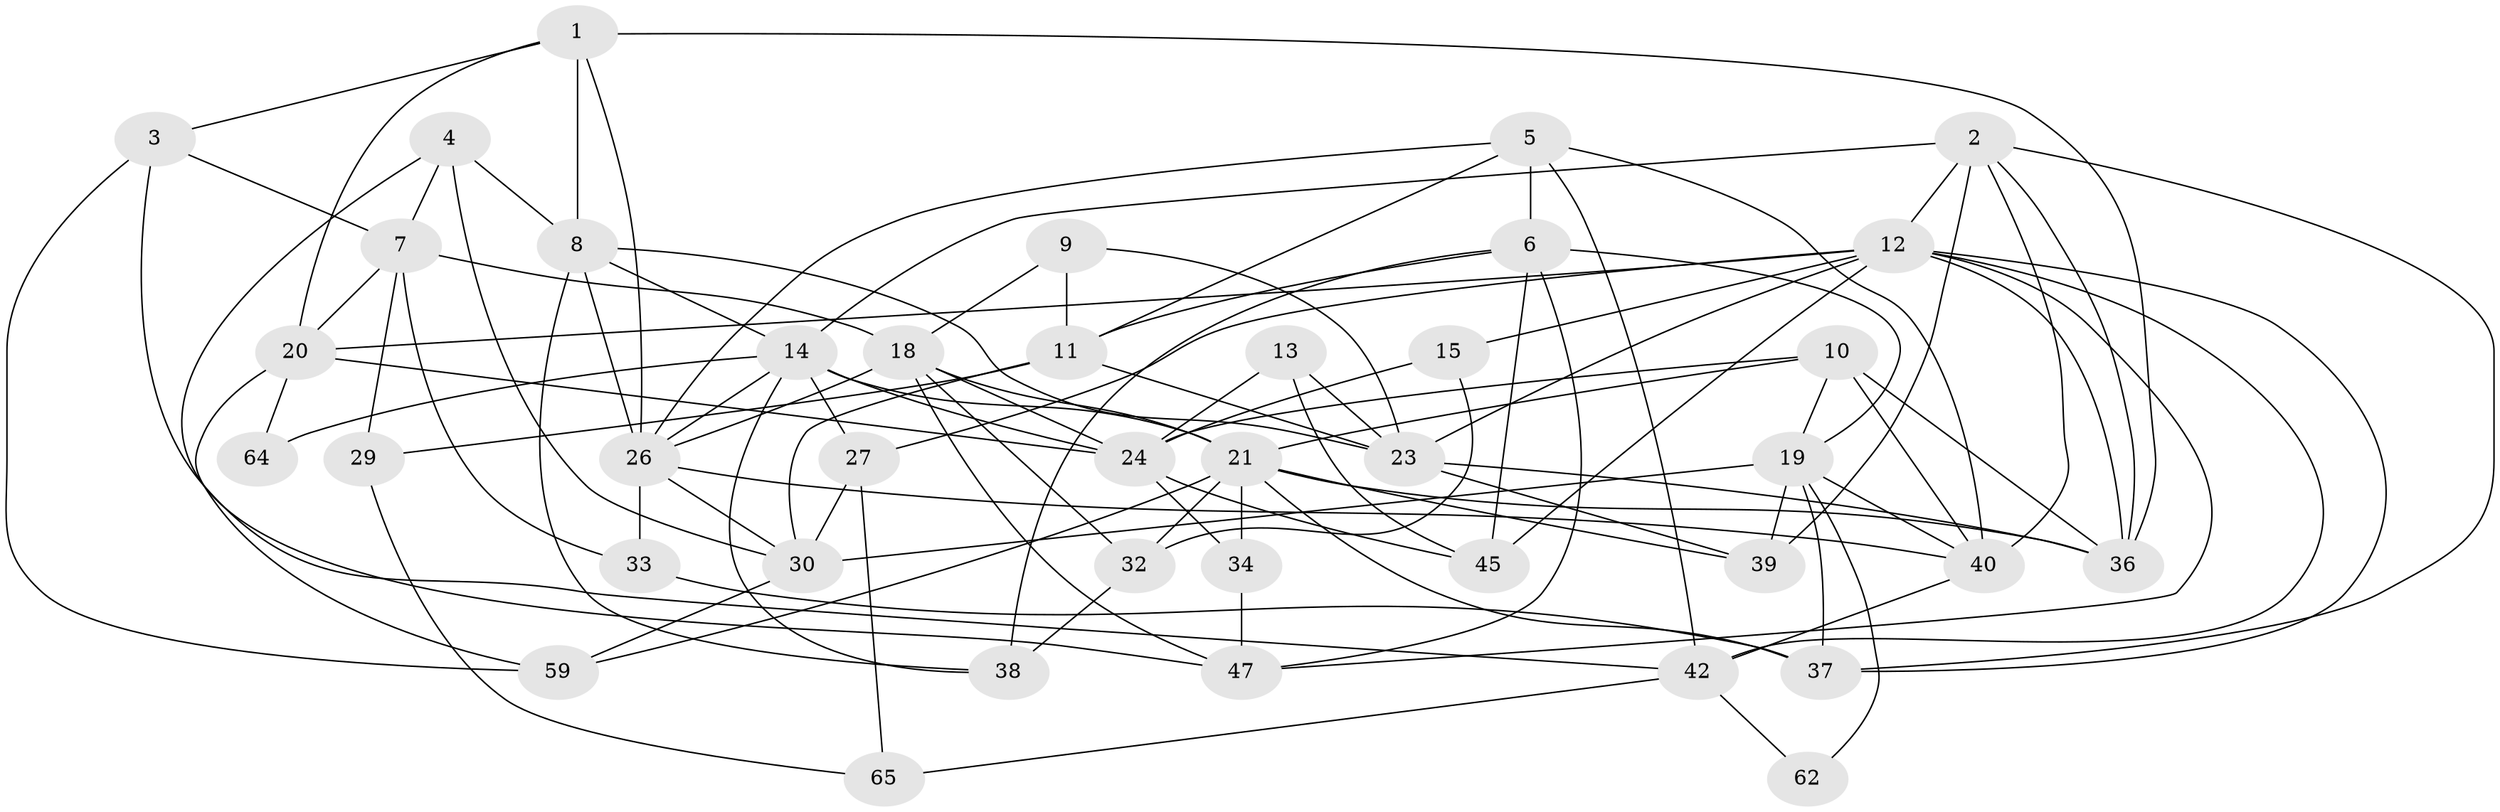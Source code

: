 // Generated by graph-tools (version 1.1) at 2025/52/02/27/25 19:52:02]
// undirected, 40 vertices, 103 edges
graph export_dot {
graph [start="1"]
  node [color=gray90,style=filled];
  1 [super="+53"];
  2 [super="+16"];
  3;
  4 [super="+56"];
  5 [super="+61"];
  6 [super="+58"];
  7 [super="+41"];
  8 [super="+31"];
  9;
  10 [super="+22"];
  11 [super="+17"];
  12 [super="+28"];
  13 [super="+50"];
  14 [super="+67"];
  15;
  18;
  19 [super="+55"];
  20 [super="+43"];
  21 [super="+54"];
  23 [super="+46"];
  24 [super="+25"];
  26 [super="+35"];
  27 [super="+57"];
  29;
  30 [super="+60"];
  32 [super="+52"];
  33;
  34;
  36 [super="+66"];
  37 [super="+44"];
  38;
  39;
  40 [super="+48"];
  42 [super="+63"];
  45 [super="+51"];
  47 [super="+49"];
  59;
  62;
  64;
  65;
  1 -- 3;
  1 -- 26;
  1 -- 36;
  1 -- 8;
  1 -- 20;
  2 -- 40;
  2 -- 36;
  2 -- 39;
  2 -- 12;
  2 -- 14 [weight=2];
  2 -- 37;
  3 -- 59;
  3 -- 42;
  3 -- 7;
  4 -- 30;
  4 -- 7;
  4 -- 8;
  4 -- 47;
  5 -- 11;
  5 -- 42;
  5 -- 6;
  5 -- 26;
  5 -- 40;
  6 -- 19;
  6 -- 38;
  6 -- 11;
  6 -- 47;
  6 -- 45;
  7 -- 33;
  7 -- 18;
  7 -- 29;
  7 -- 20;
  8 -- 38;
  8 -- 26;
  8 -- 14;
  8 -- 23;
  9 -- 18;
  9 -- 11;
  9 -- 23;
  10 -- 36;
  10 -- 19;
  10 -- 21;
  10 -- 40;
  10 -- 24;
  11 -- 23;
  11 -- 30 [weight=2];
  11 -- 29;
  12 -- 36;
  12 -- 47;
  12 -- 27;
  12 -- 45;
  12 -- 15;
  12 -- 20;
  12 -- 23;
  12 -- 42;
  12 -- 37;
  13 -- 24 [weight=2];
  13 -- 23;
  13 -- 45;
  14 -- 26;
  14 -- 64;
  14 -- 21;
  14 -- 38;
  14 -- 24;
  14 -- 27;
  15 -- 24;
  15 -- 32;
  18 -- 24;
  18 -- 32;
  18 -- 21;
  18 -- 47;
  18 -- 26;
  19 -- 37;
  19 -- 62;
  19 -- 39;
  19 -- 40;
  19 -- 30;
  20 -- 59;
  20 -- 64;
  20 -- 24;
  21 -- 37;
  21 -- 36;
  21 -- 32;
  21 -- 34;
  21 -- 39;
  21 -- 59;
  23 -- 36;
  23 -- 39;
  24 -- 34;
  24 -- 45;
  26 -- 33;
  26 -- 30;
  26 -- 40;
  27 -- 65;
  27 -- 30;
  29 -- 65;
  30 -- 59;
  32 -- 38;
  33 -- 37;
  34 -- 47;
  40 -- 42;
  42 -- 62;
  42 -- 65;
}
